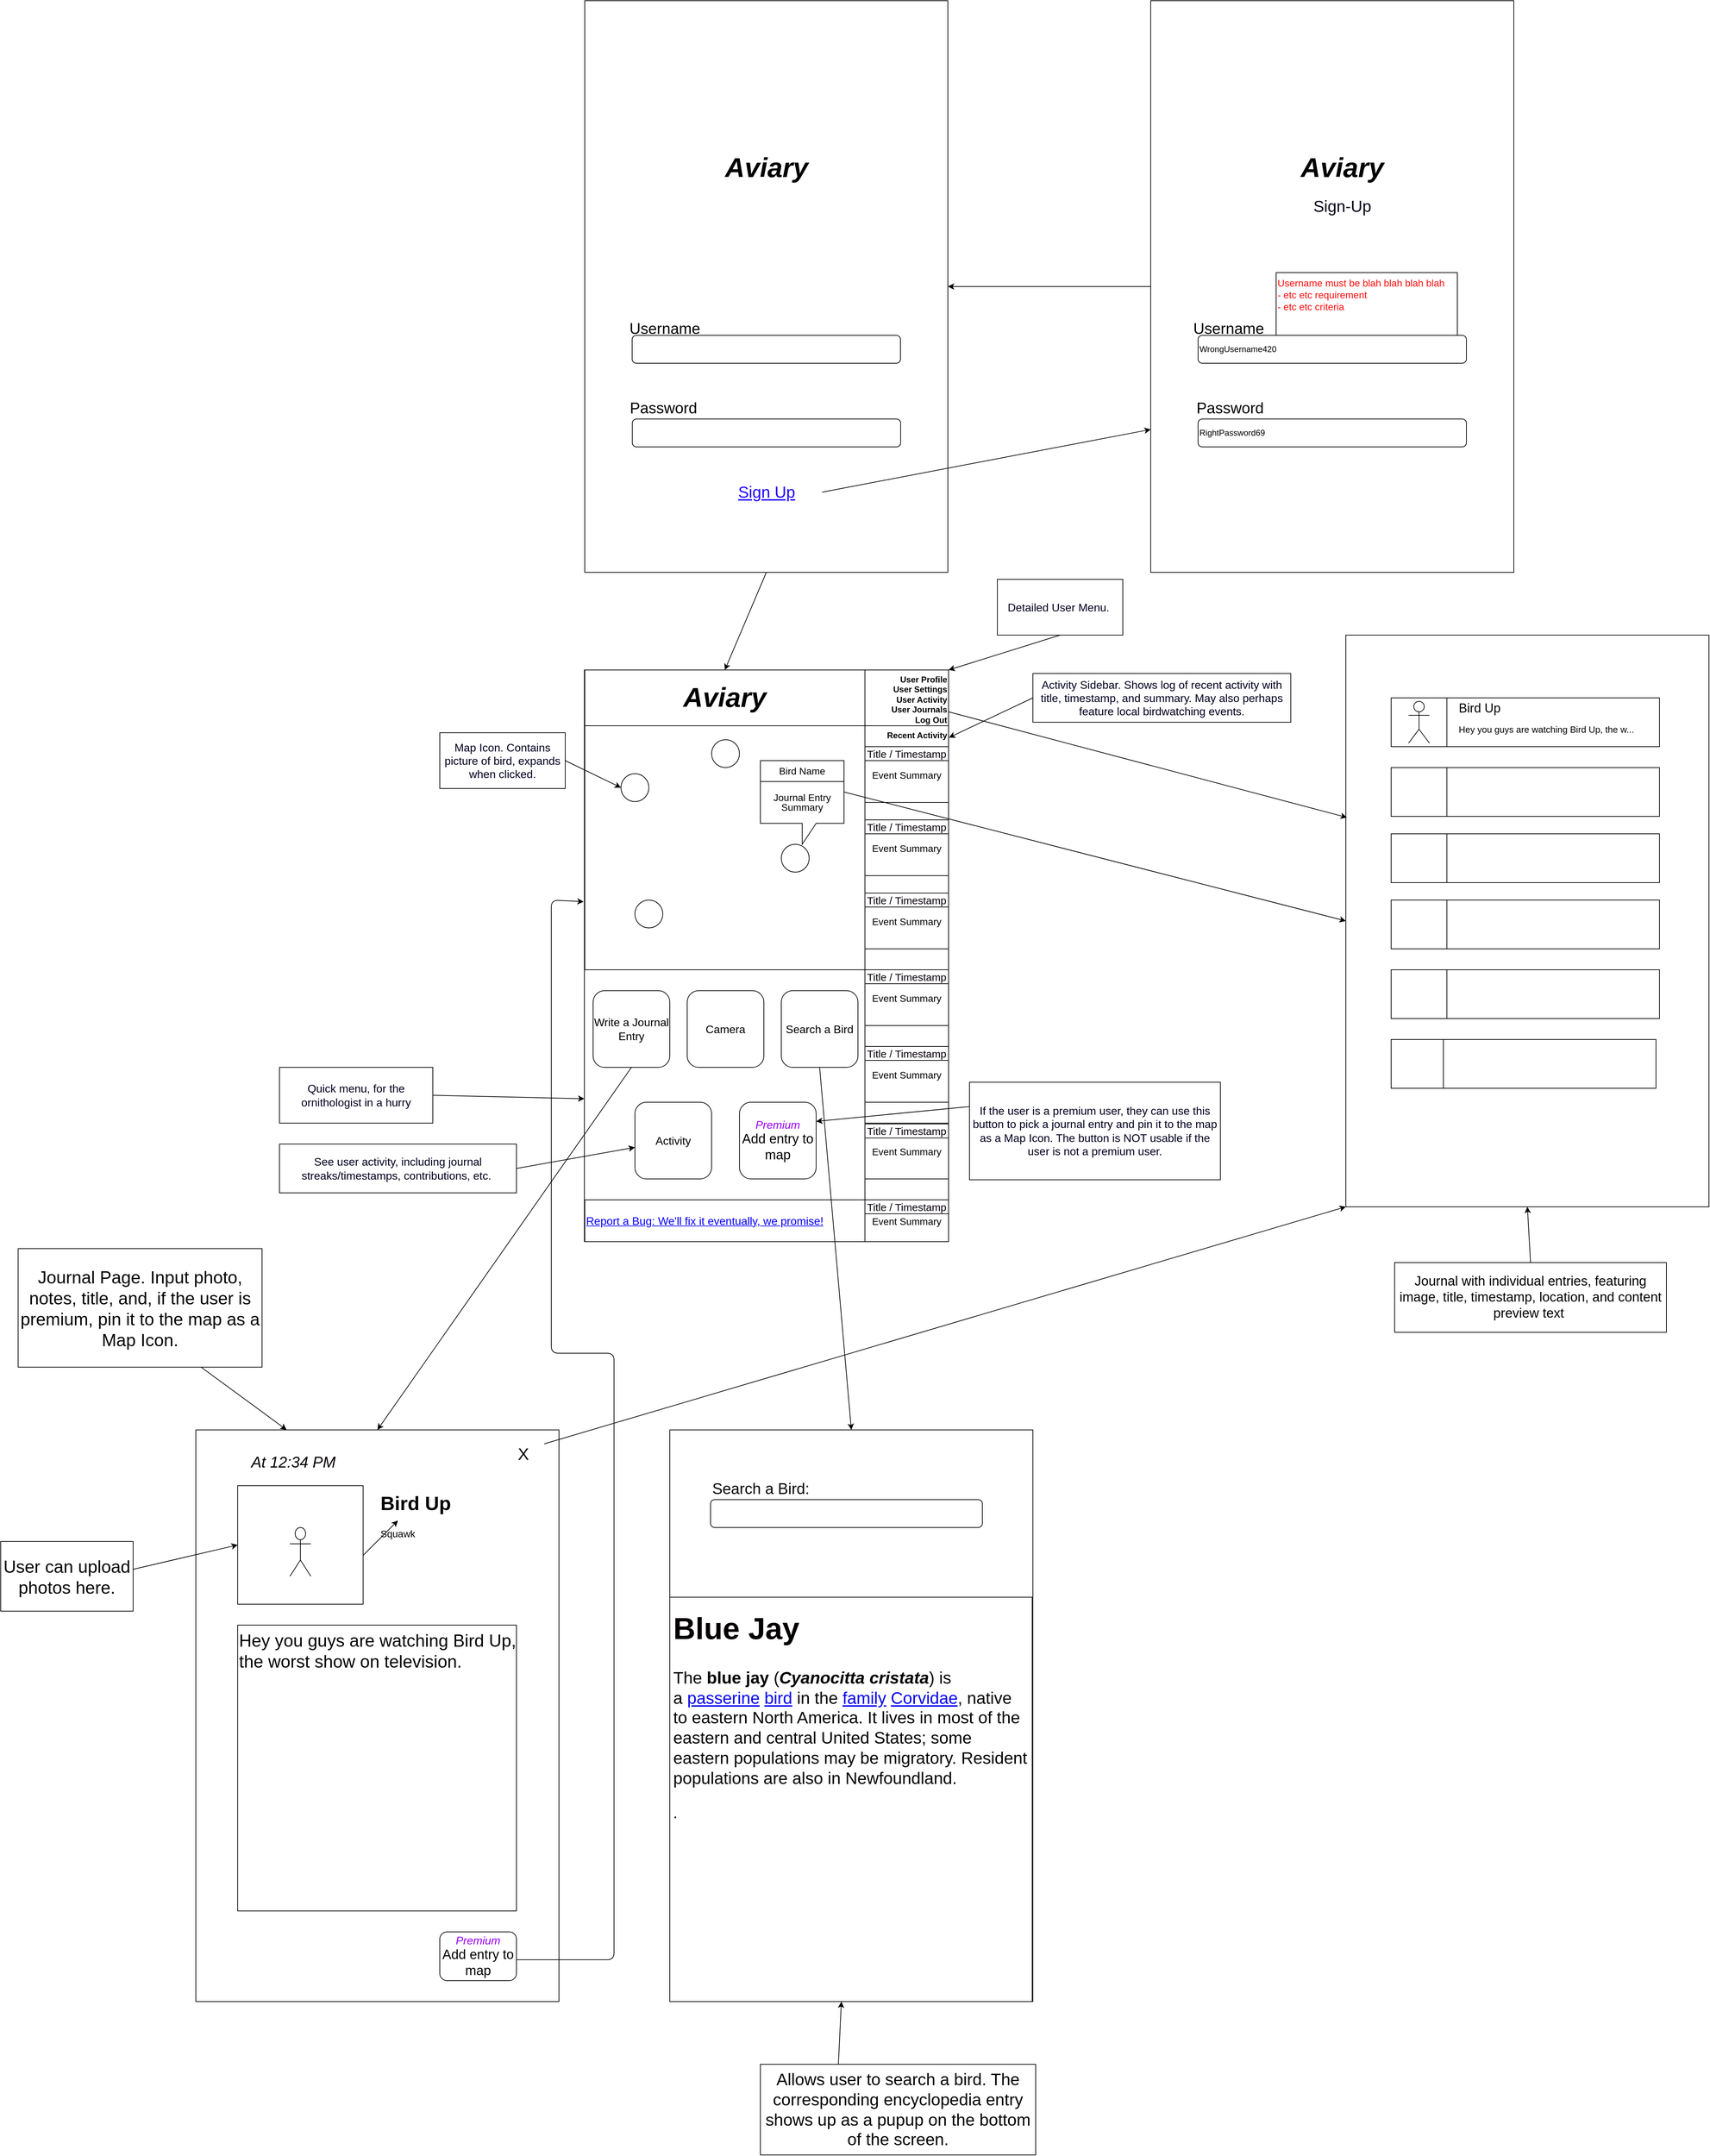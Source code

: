 <mxfile>
    <diagram id="gDLePSw_vvTQ7s2qHtQx" name="Page-1">
        <mxGraphModel dx="2355" dy="2129" grid="1" gridSize="10" guides="1" tooltips="1" connect="1" arrows="1" fold="1" page="1" pageScale="1" pageWidth="850" pageHeight="1100" math="0" shadow="0">
            <root>
                <mxCell id="0"/>
                <mxCell id="1" parent="0"/>
                <mxCell id="PCk0vXCQwNknum3uSaaK-2" value="" style="rounded=0;whiteSpace=wrap;html=1;rotation=90;verticalAlign=top;align=left;" parent="1" vertex="1">
                    <mxGeometry x="-111.25" y="208.75" width="820" height="522.5" as="geometry"/>
                </mxCell>
                <mxCell id="PCk0vXCQwNknum3uSaaK-4" value="&lt;div&gt;&lt;span&gt;User Profile&lt;/span&gt;&lt;/div&gt;&lt;div&gt;&lt;span&gt;User Settings&lt;/span&gt;&lt;/div&gt;&lt;div&gt;&lt;span&gt;User Activity&lt;/span&gt;&lt;/div&gt;&lt;div&gt;&lt;span style=&quot;line-height: 1.2&quot;&gt;User Journals&lt;/span&gt;&lt;/div&gt;&lt;div&gt;&lt;span&gt;Log Out&lt;/span&gt;&lt;/div&gt;" style="whiteSpace=wrap;html=1;aspect=fixed;verticalAlign=top;fontStyle=1;fontFamily=Helvetica;align=right;" parent="1" vertex="1">
                    <mxGeometry x="440" y="60" width="120" height="120" as="geometry"/>
                </mxCell>
                <mxCell id="PCk0vXCQwNknum3uSaaK-6" value="&lt;font style=&quot;font-size: 39px;&quot;&gt;&lt;b&gt;&lt;i&gt;Aviary&lt;/i&gt;&lt;/b&gt;&lt;/font&gt;" style="rounded=0;whiteSpace=wrap;html=1;align=center;fontSize=21;fontStyle=0;verticalAlign=middle;" parent="1" vertex="1">
                    <mxGeometry x="38" y="60" width="402" height="80" as="geometry"/>
                </mxCell>
                <mxCell id="PCk0vXCQwNknum3uSaaK-7" value="&lt;b&gt;Recent Activity&lt;/b&gt;" style="rounded=0;whiteSpace=wrap;html=1;verticalAlign=top;align=right;" parent="1" vertex="1">
                    <mxGeometry x="440" y="140" width="120" height="740" as="geometry"/>
                </mxCell>
                <mxCell id="PCk0vXCQwNknum3uSaaK-8" value="" style="rounded=0;whiteSpace=wrap;html=1;" parent="1" vertex="1">
                    <mxGeometry x="38" y="140" width="402" height="350" as="geometry"/>
                </mxCell>
                <mxCell id="PCk0vXCQwNknum3uSaaK-16" value="" style="ellipse;whiteSpace=wrap;html=1;aspect=fixed;fontFamily=Helvetica;fontSize=15;" parent="1" vertex="1">
                    <mxGeometry x="90" y="208.75" width="40" height="40" as="geometry"/>
                </mxCell>
                <mxCell id="PCk0vXCQwNknum3uSaaK-17" value="" style="ellipse;whiteSpace=wrap;html=1;aspect=fixed;fontFamily=Helvetica;fontSize=15;" parent="1" vertex="1">
                    <mxGeometry x="220" y="160" width="40" height="40" as="geometry"/>
                </mxCell>
                <mxCell id="PCk0vXCQwNknum3uSaaK-18" value="" style="ellipse;whiteSpace=wrap;html=1;aspect=fixed;fontFamily=Helvetica;fontSize=15;" parent="1" vertex="1">
                    <mxGeometry x="320" y="310" width="40" height="40" as="geometry"/>
                </mxCell>
                <mxCell id="PCk0vXCQwNknum3uSaaK-19" value="" style="ellipse;whiteSpace=wrap;html=1;aspect=fixed;fontFamily=Helvetica;fontSize=15;" parent="1" vertex="1">
                    <mxGeometry x="110" y="390" width="40" height="40" as="geometry"/>
                </mxCell>
                <mxCell id="PCk0vXCQwNknum3uSaaK-22" value="&lt;font style=&quot;font-size: 14px;&quot; color=&quot;#000000&quot;&gt;Event Summary&lt;/font&gt;" style="rounded=0;whiteSpace=wrap;html=1;fontFamily=Helvetica;fontSize=16;fontColor=#C508FF;" parent="1" vertex="1">
                    <mxGeometry x="440" y="170" width="120" height="80" as="geometry"/>
                </mxCell>
                <mxCell id="PCk0vXCQwNknum3uSaaK-24" value="&lt;span style=&quot;color: rgb(0, 0, 0); font-size: 14px;&quot;&gt;Event Summary&lt;/span&gt;" style="rounded=0;whiteSpace=wrap;html=1;fontFamily=Helvetica;fontSize=16;fontColor=#C508FF;" parent="1" vertex="1">
                    <mxGeometry x="440" y="275" width="120" height="80" as="geometry"/>
                </mxCell>
                <mxCell id="PCk0vXCQwNknum3uSaaK-25" value="&lt;span style=&quot;color: rgb(0, 0, 0); font-size: 14px;&quot;&gt;Event Summary&lt;/span&gt;" style="rounded=0;whiteSpace=wrap;html=1;fontFamily=Helvetica;fontSize=16;fontColor=#C508FF;" parent="1" vertex="1">
                    <mxGeometry x="440" y="380" width="120" height="80" as="geometry"/>
                </mxCell>
                <mxCell id="PCk0vXCQwNknum3uSaaK-26" value="&lt;span style=&quot;color: rgb(0, 0, 0); font-size: 14px;&quot;&gt;Event Summary&lt;/span&gt;" style="rounded=0;whiteSpace=wrap;html=1;fontFamily=Helvetica;fontSize=16;fontColor=#C508FF;" parent="1" vertex="1">
                    <mxGeometry x="440" y="490" width="120" height="80" as="geometry"/>
                </mxCell>
                <mxCell id="PCk0vXCQwNknum3uSaaK-28" value="&lt;span style=&quot;color: rgb(0, 0, 0); font-size: 14px;&quot;&gt;Event Summary&lt;/span&gt;" style="rounded=0;whiteSpace=wrap;html=1;fontFamily=Helvetica;fontSize=16;fontColor=#C508FF;" parent="1" vertex="1">
                    <mxGeometry x="440" y="600" width="120" height="80" as="geometry"/>
                </mxCell>
                <mxCell id="PCk0vXCQwNknum3uSaaK-29" value="&lt;span style=&quot;color: rgb(0, 0, 0); font-size: 14px;&quot;&gt;Event Summary&lt;/span&gt;" style="rounded=0;whiteSpace=wrap;html=1;fontFamily=Helvetica;fontSize=16;fontColor=#C508FF;verticalAlign=middle;" parent="1" vertex="1">
                    <mxGeometry x="440" y="710" width="120" height="80" as="geometry"/>
                </mxCell>
                <mxCell id="PCk0vXCQwNknum3uSaaK-30" value="&lt;span style=&quot;color: rgb(0, 0, 0); font-size: 14px;&quot;&gt;Event Summary&lt;/span&gt;" style="rounded=0;whiteSpace=wrap;html=1;fontFamily=Helvetica;fontSize=16;fontColor=#C508FF;" parent="1" vertex="1">
                    <mxGeometry x="440" y="820" width="120" height="60" as="geometry"/>
                </mxCell>
                <mxCell id="PCk0vXCQwNknum3uSaaK-31" value="&lt;font style=&quot;font-size: 15px;&quot; color=&quot;#0a000d&quot;&gt;Title / Timestamp&lt;/font&gt;" style="rounded=0;whiteSpace=wrap;html=1;fontFamily=Helvetica;fontSize=16;fontColor=#C508FF;" parent="1" vertex="1">
                    <mxGeometry x="440" y="170" width="120" height="20" as="geometry"/>
                </mxCell>
                <mxCell id="PCk0vXCQwNknum3uSaaK-32" value="&lt;span style=&quot;color: rgb(10, 0, 13); font-size: 15px;&quot;&gt;Title / Timestamp&lt;/span&gt;" style="rounded=0;whiteSpace=wrap;html=1;fontFamily=Helvetica;fontSize=16;fontColor=#C508FF;" parent="1" vertex="1">
                    <mxGeometry x="440" y="275" width="120" height="20" as="geometry"/>
                </mxCell>
                <mxCell id="PCk0vXCQwNknum3uSaaK-33" value="&lt;span style=&quot;color: rgb(10, 0, 13); font-size: 15px;&quot;&gt;Title / Timestamp&lt;/span&gt;" style="rounded=0;whiteSpace=wrap;html=1;fontFamily=Helvetica;fontSize=16;fontColor=#C508FF;" parent="1" vertex="1">
                    <mxGeometry x="440" y="380" width="120" height="20" as="geometry"/>
                </mxCell>
                <mxCell id="PCk0vXCQwNknum3uSaaK-34" value="&lt;span style=&quot;color: rgb(10, 0, 13); font-size: 15px;&quot;&gt;Title / Timestamp&lt;/span&gt;" style="rounded=0;whiteSpace=wrap;html=1;fontFamily=Helvetica;fontSize=16;fontColor=#C508FF;" parent="1" vertex="1">
                    <mxGeometry x="440" y="490" width="120" height="20" as="geometry"/>
                </mxCell>
                <mxCell id="PCk0vXCQwNknum3uSaaK-35" value="&lt;span style=&quot;color: rgb(10, 0, 13); font-size: 15px;&quot;&gt;Title / Timestamp&lt;/span&gt;" style="rounded=0;whiteSpace=wrap;html=1;fontFamily=Helvetica;fontSize=16;fontColor=#C508FF;" parent="1" vertex="1">
                    <mxGeometry x="440" y="600" width="120" height="20" as="geometry"/>
                </mxCell>
                <mxCell id="PCk0vXCQwNknum3uSaaK-36" value="&lt;span style=&quot;color: rgb(10, 0, 13); font-size: 15px;&quot;&gt;Title / Timestamp&lt;/span&gt;" style="rounded=0;whiteSpace=wrap;html=1;fontFamily=Helvetica;fontSize=16;fontColor=#C508FF;" parent="1" vertex="1">
                    <mxGeometry x="440" y="711.25" width="120" height="20" as="geometry"/>
                </mxCell>
                <mxCell id="PCk0vXCQwNknum3uSaaK-37" value="&lt;span style=&quot;color: rgb(10, 0, 13); font-size: 15px;&quot;&gt;Title / Timestamp&lt;/span&gt;" style="rounded=0;whiteSpace=wrap;html=1;fontFamily=Helvetica;fontSize=16;fontColor=#C508FF;" parent="1" vertex="1">
                    <mxGeometry x="440" y="820" width="120" height="20" as="geometry"/>
                </mxCell>
                <mxCell id="PCk0vXCQwNknum3uSaaK-38" value="&lt;p style=&quot;line-height: 100%;&quot;&gt;Journal Entry Summary&lt;/p&gt;" style="shape=callout;whiteSpace=wrap;html=1;perimeter=calloutPerimeter;fontFamily=Helvetica;fontSize=14;fontColor=#000000;verticalAlign=bottom;" parent="1" vertex="1">
                    <mxGeometry x="290" y="190" width="120" height="120" as="geometry"/>
                </mxCell>
                <mxCell id="PCk0vXCQwNknum3uSaaK-39" value="Bird Name" style="rounded=0;whiteSpace=wrap;html=1;fontFamily=Helvetica;fontSize=14;fontColor=#000000;" parent="1" vertex="1">
                    <mxGeometry x="290" y="190" width="120" height="30" as="geometry"/>
                </mxCell>
                <mxCell id="PCk0vXCQwNknum3uSaaK-42" value="Activity" style="rounded=1;whiteSpace=wrap;html=1;fontFamily=Helvetica;fontSize=16;fontColor=#000000;" parent="1" vertex="1">
                    <mxGeometry x="110" y="680" width="110" height="110" as="geometry"/>
                </mxCell>
                <mxCell id="PCk0vXCQwNknum3uSaaK-43" value="Search a Bird" style="rounded=1;whiteSpace=wrap;html=1;fontFamily=Helvetica;fontSize=16;fontColor=#000000;" parent="1" vertex="1">
                    <mxGeometry x="320" y="520" width="110" height="110" as="geometry"/>
                </mxCell>
                <mxCell id="6" style="edgeStyle=none;html=1;exitX=0.5;exitY=1;exitDx=0;exitDy=0;entryX=0.5;entryY=0;entryDx=0;entryDy=0;" edge="1" parent="1" source="PCk0vXCQwNknum3uSaaK-44" target="2">
                    <mxGeometry relative="1" as="geometry"/>
                </mxCell>
                <mxCell id="PCk0vXCQwNknum3uSaaK-44" value="Write a Journal Entry" style="rounded=1;whiteSpace=wrap;html=1;fontFamily=Helvetica;fontSize=16;fontColor=#000000;" parent="1" vertex="1">
                    <mxGeometry x="50" y="520" width="110" height="110" as="geometry"/>
                </mxCell>
                <mxCell id="PCk0vXCQwNknum3uSaaK-46" value="Camera" style="rounded=1;whiteSpace=wrap;html=1;fontFamily=Helvetica;fontSize=16;fontColor=#000000;" parent="1" vertex="1">
                    <mxGeometry x="185" y="520" width="110" height="110" as="geometry"/>
                </mxCell>
                <mxCell id="PCk0vXCQwNknum3uSaaK-47" value="&lt;div style=&quot;&quot;&gt;&lt;font color=&quot;#9900ff&quot;&gt;&lt;i&gt;Premium&lt;/i&gt;&lt;/font&gt;&lt;/div&gt;&lt;div style=&quot;&quot;&gt;&lt;span style=&quot;background-color: initial; font-size: 19px;&quot;&gt;Add entry to map&lt;/span&gt;&lt;/div&gt;" style="rounded=1;whiteSpace=wrap;html=1;fontFamily=Helvetica;fontSize=16;fontColor=#000000;" parent="1" vertex="1">
                    <mxGeometry x="260" y="680" width="110" height="110" as="geometry"/>
                </mxCell>
                <mxCell id="PCk0vXCQwNknum3uSaaK-48" value="Report a Bug: We'll fix it eventually, we promise!" style="rounded=0;whiteSpace=wrap;html=1;fontFamily=Helvetica;fontSize=16;fontColor=#0800FF;align=left;fontStyle=4" parent="1" vertex="1">
                    <mxGeometry x="38" y="820" width="402" height="60" as="geometry"/>
                </mxCell>
                <mxCell id="PCk0vXCQwNknum3uSaaK-52" value="" style="endArrow=classic;html=1;rounded=0;fontFamily=Helvetica;fontSize=16;fontColor=#0800FF;entryX=0;entryY=0.5;entryDx=0;entryDy=0;" parent="1" target="PCk0vXCQwNknum3uSaaK-16" edge="1">
                    <mxGeometry width="50" height="50" relative="1" as="geometry">
                        <mxPoint x="10" y="190" as="sourcePoint"/>
                        <mxPoint x="80" y="230" as="targetPoint"/>
                    </mxGeometry>
                </mxCell>
                <mxCell id="PCk0vXCQwNknum3uSaaK-55" value="Map Icon. Contains picture of bird, expands when clicked." style="rounded=0;whiteSpace=wrap;html=1;fontFamily=Helvetica;fontSize=16;fontColor=#01001F;" parent="1" vertex="1">
                    <mxGeometry x="-170" y="150" width="180" height="80" as="geometry"/>
                </mxCell>
                <mxCell id="PCk0vXCQwNknum3uSaaK-56" value="" style="endArrow=classic;html=1;rounded=0;fontFamily=Helvetica;fontSize=16;fontColor=#01001F;entryX=1;entryY=0;entryDx=0;entryDy=0;exitX=0.5;exitY=1;exitDx=0;exitDy=0;" parent="1" target="PCk0vXCQwNknum3uSaaK-4" edge="1" source="PCk0vXCQwNknum3uSaaK-57">
                    <mxGeometry width="50" height="50" relative="1" as="geometry">
                        <mxPoint x="670" y="70" as="sourcePoint"/>
                        <mxPoint x="670" y="60" as="targetPoint"/>
                    </mxGeometry>
                </mxCell>
                <mxCell id="PCk0vXCQwNknum3uSaaK-57" value="Detailed User Menu.&amp;nbsp;" style="rounded=0;whiteSpace=wrap;html=1;fontFamily=Helvetica;fontSize=16;fontColor=#01001F;" parent="1" vertex="1">
                    <mxGeometry x="630" y="-70" width="180" height="80" as="geometry"/>
                </mxCell>
                <mxCell id="PCk0vXCQwNknum3uSaaK-58" value="" style="endArrow=classic;html=1;rounded=0;fontFamily=Helvetica;fontSize=16;fontColor=#01001F;entryX=1.004;entryY=0.023;entryDx=0;entryDy=0;entryPerimeter=0;exitX=0;exitY=0.5;exitDx=0;exitDy=0;" parent="1" target="PCk0vXCQwNknum3uSaaK-7" edge="1" source="PCk0vXCQwNknum3uSaaK-61">
                    <mxGeometry width="50" height="50" relative="1" as="geometry">
                        <mxPoint x="670" y="170" as="sourcePoint"/>
                        <mxPoint x="708.75" y="208.75" as="targetPoint"/>
                    </mxGeometry>
                </mxCell>
                <mxCell id="PCk0vXCQwNknum3uSaaK-61" value="Activity Sidebar. Shows log of recent activity with title, timestamp, and summary. May also perhaps feature local birdwatching events." style="rounded=0;whiteSpace=wrap;html=1;fontFamily=Helvetica;fontSize=16;fontColor=#01001F;" parent="1" vertex="1">
                    <mxGeometry x="681" y="65" width="370" height="70" as="geometry"/>
                </mxCell>
                <mxCell id="PCk0vXCQwNknum3uSaaK-62" value="" style="endArrow=classic;html=1;rounded=0;fontFamily=Helvetica;fontSize=16;fontColor=#01001F;exitX=1;exitY=0.5;exitDx=0;exitDy=0;" parent="1" target="PCk0vXCQwNknum3uSaaK-42" edge="1" source="PCk0vXCQwNknum3uSaaK-66">
                    <mxGeometry width="50" height="50" relative="1" as="geometry">
                        <mxPoint x="-60" y="775" as="sourcePoint"/>
                        <mxPoint x="-10" y="725" as="targetPoint"/>
                    </mxGeometry>
                </mxCell>
                <mxCell id="PCk0vXCQwNknum3uSaaK-64" value="" style="endArrow=classic;html=1;rounded=0;fontFamily=Helvetica;fontSize=16;fontColor=#01001F;entryX=0.75;entryY=1;entryDx=0;entryDy=0;exitX=1;exitY=0.5;exitDx=0;exitDy=0;" parent="1" target="PCk0vXCQwNknum3uSaaK-2" edge="1" source="PCk0vXCQwNknum3uSaaK-65">
                    <mxGeometry width="50" height="50" relative="1" as="geometry">
                        <mxPoint x="-170" y="580" as="sourcePoint"/>
                        <mxPoint x="-120" y="530" as="targetPoint"/>
                    </mxGeometry>
                </mxCell>
                <mxCell id="PCk0vXCQwNknum3uSaaK-65" value="Quick menu, for the ornithologist in a hurry" style="rounded=0;whiteSpace=wrap;html=1;fontFamily=Helvetica;fontSize=16;fontColor=#01001F;" parent="1" vertex="1">
                    <mxGeometry x="-400" y="630" width="220" height="80" as="geometry"/>
                </mxCell>
                <mxCell id="PCk0vXCQwNknum3uSaaK-66" value="See user activity, including journal streaks/timestamps, contributions, etc.&amp;nbsp;" style="rounded=0;whiteSpace=wrap;html=1;fontFamily=Helvetica;fontSize=16;fontColor=#01001F;" parent="1" vertex="1">
                    <mxGeometry x="-400" y="740" width="340" height="70" as="geometry"/>
                </mxCell>
                <mxCell id="16" style="edgeStyle=none;html=1;exitX=0;exitY=0.25;exitDx=0;exitDy=0;entryX=1;entryY=0.25;entryDx=0;entryDy=0;" edge="1" parent="1" source="PCk0vXCQwNknum3uSaaK-70" target="PCk0vXCQwNknum3uSaaK-47">
                    <mxGeometry relative="1" as="geometry"/>
                </mxCell>
                <mxCell id="PCk0vXCQwNknum3uSaaK-70" value="If the user is a premium user, they can use this button to pick a journal entry and pin it to the map as a Map Icon. The button is NOT usable if the user is not a premium user." style="rounded=0;whiteSpace=wrap;html=1;fontFamily=Helvetica;fontSize=16;fontColor=#01001F;" parent="1" vertex="1">
                    <mxGeometry x="590" y="651.25" width="360" height="140" as="geometry"/>
                </mxCell>
                <mxCell id="58" style="edgeStyle=none;html=1;exitX=0.25;exitY=0;exitDx=0;exitDy=0;fontSize=25;fontColor=#050000;" edge="1" parent="1" source="2">
                    <mxGeometry relative="1" as="geometry">
                        <mxPoint x="-390" y="1149.75" as="targetPoint"/>
                    </mxGeometry>
                </mxCell>
                <mxCell id="2" value="" style="rounded=0;whiteSpace=wrap;html=1;" vertex="1" parent="1">
                    <mxGeometry x="-520" y="1150" width="521" height="820" as="geometry"/>
                </mxCell>
                <mxCell id="7" value="" style="rounded=0;whiteSpace=wrap;html=1;" vertex="1" parent="1">
                    <mxGeometry x="160" y="1150" width="521" height="820" as="geometry"/>
                </mxCell>
                <mxCell id="13" style="edgeStyle=none;html=1;exitX=0.5;exitY=1;exitDx=0;exitDy=0;entryX=0.5;entryY=0;entryDx=0;entryDy=0;" edge="1" parent="1" source="PCk0vXCQwNknum3uSaaK-43" target="7">
                    <mxGeometry relative="1" as="geometry"/>
                </mxCell>
                <mxCell id="31" style="edgeStyle=none;html=1;exitX=0.5;exitY=1;exitDx=0;exitDy=0;entryX=0.5;entryY=0;entryDx=0;entryDy=0;fontSize=23;fontColor=#2200FF;" edge="1" parent="1" source="18" target="PCk0vXCQwNknum3uSaaK-6">
                    <mxGeometry relative="1" as="geometry"/>
                </mxCell>
                <mxCell id="18" value="" style="rounded=0;whiteSpace=wrap;html=1;fontSize=39;" vertex="1" parent="1">
                    <mxGeometry x="38" y="-900" width="521" height="820" as="geometry"/>
                </mxCell>
                <mxCell id="21" value="" style="rounded=1;whiteSpace=wrap;html=1;" vertex="1" parent="1">
                    <mxGeometry x="106" y="-420" width="385" height="40" as="geometry"/>
                </mxCell>
                <mxCell id="22" value="" style="rounded=1;whiteSpace=wrap;html=1;" vertex="1" parent="1">
                    <mxGeometry x="106.25" y="-300" width="385" height="40" as="geometry"/>
                </mxCell>
                <mxCell id="23" value="&lt;font style=&quot;font-size: 22px&quot;&gt;Username&lt;/font&gt;" style="text;html=1;strokeColor=none;fillColor=none;align=center;verticalAlign=middle;whiteSpace=wrap;rounded=0;fontSize=39;" vertex="1" parent="1">
                    <mxGeometry x="121.25" y="-450" width="63.75" height="30" as="geometry"/>
                </mxCell>
                <mxCell id="24" value="Password" style="text;html=1;strokeColor=none;fillColor=none;align=center;verticalAlign=middle;whiteSpace=wrap;rounded=0;fontSize=22;" vertex="1" parent="1">
                    <mxGeometry x="121.25" y="-330" width="60" height="30" as="geometry"/>
                </mxCell>
                <mxCell id="25" value="Aviary" style="text;html=1;strokeColor=none;fillColor=none;align=center;verticalAlign=middle;whiteSpace=wrap;rounded=0;fontSize=39;fontStyle=3" vertex="1" parent="1">
                    <mxGeometry x="263.75" y="-680" width="70" height="40" as="geometry"/>
                </mxCell>
                <mxCell id="29" style="edgeStyle=none;html=1;exitX=1;exitY=0.5;exitDx=0;exitDy=0;fontSize=23;fontColor=#2200FF;entryX=0;entryY=0.75;entryDx=0;entryDy=0;" edge="1" parent="1" source="26" target="27">
                    <mxGeometry relative="1" as="geometry"/>
                </mxCell>
                <mxCell id="26" value="Sign Up" style="text;html=1;strokeColor=none;fillColor=none;align=center;verticalAlign=middle;whiteSpace=wrap;rounded=0;fontSize=23;fontColor=#2200FF;fontStyle=4" vertex="1" parent="1">
                    <mxGeometry x="218.5" y="-210" width="160" height="30" as="geometry"/>
                </mxCell>
                <mxCell id="44" style="edgeStyle=none;html=1;exitX=0;exitY=0.5;exitDx=0;exitDy=0;fontSize=14;fontColor=#FF0D0D;" edge="1" parent="1" source="27" target="18">
                    <mxGeometry relative="1" as="geometry"/>
                </mxCell>
                <mxCell id="27" value="" style="rounded=0;whiteSpace=wrap;html=1;fontSize=39;" vertex="1" parent="1">
                    <mxGeometry x="850" y="-900" width="521" height="820" as="geometry"/>
                </mxCell>
                <mxCell id="32" value="" style="rounded=0;whiteSpace=wrap;html=1;" vertex="1" parent="1">
                    <mxGeometry x="1130" y="10" width="521" height="820" as="geometry"/>
                </mxCell>
                <mxCell id="33" value="" style="endArrow=classic;html=1;fontSize=23;fontColor=#2200FF;exitX=0;exitY=0;exitDx=120;exitDy=45;exitPerimeter=0;entryX=0;entryY=0.5;entryDx=0;entryDy=0;" edge="1" parent="1" source="PCk0vXCQwNknum3uSaaK-38" target="32">
                    <mxGeometry width="50" height="50" relative="1" as="geometry">
                        <mxPoint x="658.75" y="340" as="sourcePoint"/>
                        <mxPoint x="708.75" y="290" as="targetPoint"/>
                    </mxGeometry>
                </mxCell>
                <mxCell id="34" value="" style="endArrow=classic;html=1;fontSize=23;fontColor=#2200FF;exitX=1;exitY=0.5;exitDx=0;exitDy=0;entryX=0.003;entryY=0.319;entryDx=0;entryDy=0;entryPerimeter=0;" edge="1" parent="1" source="PCk0vXCQwNknum3uSaaK-4" target="32">
                    <mxGeometry width="50" height="50" relative="1" as="geometry">
                        <mxPoint x="800" y="510" as="sourcePoint"/>
                        <mxPoint x="1140" y="280" as="targetPoint"/>
                    </mxGeometry>
                </mxCell>
                <mxCell id="35" value="WrongUsername420" style="rounded=1;whiteSpace=wrap;html=1;align=left;" vertex="1" parent="1">
                    <mxGeometry x="918" y="-420" width="385" height="40" as="geometry"/>
                </mxCell>
                <mxCell id="36" value="RightPassword69" style="rounded=1;whiteSpace=wrap;html=1;align=left;" vertex="1" parent="1">
                    <mxGeometry x="918" y="-300" width="385" height="40" as="geometry"/>
                </mxCell>
                <mxCell id="37" value="&lt;font style=&quot;font-size: 22px&quot;&gt;Username&lt;/font&gt;" style="text;html=1;strokeColor=none;fillColor=none;align=center;verticalAlign=middle;whiteSpace=wrap;rounded=0;fontSize=39;" vertex="1" parent="1">
                    <mxGeometry x="930" y="-450" width="63.75" height="30" as="geometry"/>
                </mxCell>
                <mxCell id="38" value="Password" style="text;html=1;strokeColor=none;fillColor=none;align=center;verticalAlign=middle;whiteSpace=wrap;rounded=0;fontSize=22;" vertex="1" parent="1">
                    <mxGeometry x="933.75" y="-330" width="60" height="30" as="geometry"/>
                </mxCell>
                <mxCell id="39" value="Aviary" style="text;html=1;strokeColor=none;fillColor=none;align=center;verticalAlign=middle;whiteSpace=wrap;rounded=0;fontSize=39;fontStyle=3" vertex="1" parent="1">
                    <mxGeometry x="1090" y="-680" width="70" height="40" as="geometry"/>
                </mxCell>
                <mxCell id="40" value="Sign-Up" style="text;html=1;strokeColor=none;fillColor=none;align=center;verticalAlign=middle;whiteSpace=wrap;rounded=0;fontSize=23;fontColor=#030014;" vertex="1" parent="1">
                    <mxGeometry x="1070" y="-620" width="110" height="30" as="geometry"/>
                </mxCell>
                <mxCell id="41" value="Username must be blah blah blah blah&lt;br&gt;- etc etc requirement&lt;br&gt;- etc etc criteria" style="rounded=0;whiteSpace=wrap;html=1;fontSize=14;fontColor=#FF0D0D;align=left;verticalAlign=top;" vertex="1" parent="1">
                    <mxGeometry x="1030" y="-510" width="260" height="90" as="geometry"/>
                </mxCell>
                <mxCell id="46" value="" style="rounded=0;whiteSpace=wrap;html=1;fontSize=14;fontColor=#FF0D0D;" vertex="1" parent="1">
                    <mxGeometry x="-460" y="1230" width="180" height="170" as="geometry"/>
                </mxCell>
                <mxCell id="47" value="&lt;h1&gt;Bird Up&lt;/h1&gt;&lt;p&gt;Squawk&lt;/p&gt;" style="text;html=1;strokeColor=none;fillColor=none;spacing=5;spacingTop=-20;whiteSpace=wrap;overflow=hidden;rounded=0;fontSize=14;fontColor=#050000;" vertex="1" parent="1">
                    <mxGeometry x="-260" y="1230" width="190" height="170" as="geometry"/>
                </mxCell>
                <mxCell id="48" value="Hey you guys are watching Bird Up, the worst show on television." style="rounded=0;whiteSpace=wrap;html=1;fontSize=25;fontColor=#050000;verticalAlign=top;align=left;" vertex="1" parent="1">
                    <mxGeometry x="-460" y="1430" width="400" height="410" as="geometry"/>
                </mxCell>
                <mxCell id="50" value="&lt;div style=&quot;&quot;&gt;&lt;font color=&quot;#9900ff&quot;&gt;&lt;i&gt;Premium&lt;/i&gt;&lt;/font&gt;&lt;/div&gt;&lt;div style=&quot;&quot;&gt;&lt;span style=&quot;background-color: initial; font-size: 19px;&quot;&gt;Add entry to map&lt;/span&gt;&lt;/div&gt;" style="rounded=1;whiteSpace=wrap;html=1;fontFamily=Helvetica;fontSize=16;fontColor=#000000;" vertex="1" parent="1">
                    <mxGeometry x="-170" y="1870" width="110" height="70" as="geometry"/>
                </mxCell>
                <mxCell id="51" value="" style="endArrow=classic;html=1;fontSize=14;fontColor=#050000;entryX=0;entryY=0.5;entryDx=0;entryDy=0;" edge="1" parent="1" target="46">
                    <mxGeometry width="50" height="50" relative="1" as="geometry">
                        <mxPoint x="-610" y="1350" as="sourcePoint"/>
                        <mxPoint x="-560" y="1300" as="targetPoint"/>
                    </mxGeometry>
                </mxCell>
                <mxCell id="53" value="" style="shape=umlActor;verticalLabelPosition=bottom;verticalAlign=top;html=1;outlineConnect=0;fontSize=25;fontColor=#050000;" vertex="1" parent="1">
                    <mxGeometry x="-385" y="1290" width="30" height="70" as="geometry"/>
                </mxCell>
                <mxCell id="54" value="User can upload photos here." style="rounded=0;whiteSpace=wrap;html=1;fontSize=25;fontColor=#050000;" vertex="1" parent="1">
                    <mxGeometry x="-800" y="1310" width="190" height="100" as="geometry"/>
                </mxCell>
                <mxCell id="57" style="edgeStyle=none;html=1;exitX=0.75;exitY=1;exitDx=0;exitDy=0;entryX=0.25;entryY=0;entryDx=0;entryDy=0;fontSize=25;fontColor=#050000;" edge="1" parent="1" source="55" target="2">
                    <mxGeometry relative="1" as="geometry"/>
                </mxCell>
                <mxCell id="55" value="Journal Page. Input photo, notes, title, and, if the user is premium, pin it to the map as a Map Icon." style="rounded=0;whiteSpace=wrap;html=1;fontSize=25;fontColor=#050000;" vertex="1" parent="1">
                    <mxGeometry x="-775" y="890" width="350" height="170" as="geometry"/>
                </mxCell>
                <mxCell id="56" value="" style="endArrow=classic;html=1;fontSize=25;fontColor=#050000;" edge="1" parent="1">
                    <mxGeometry width="50" height="50" relative="1" as="geometry">
                        <mxPoint x="-280" y="1330" as="sourcePoint"/>
                        <mxPoint x="-230" y="1280" as="targetPoint"/>
                    </mxGeometry>
                </mxCell>
                <mxCell id="59" value="&lt;i&gt;&lt;font style=&quot;font-size: 22px&quot;&gt;At 12:34 PM&lt;/font&gt;&lt;/i&gt;" style="text;html=1;strokeColor=none;fillColor=none;align=center;verticalAlign=middle;whiteSpace=wrap;rounded=0;fontSize=25;fontColor=#050000;" vertex="1" parent="1">
                    <mxGeometry x="-460" y="1180" width="160" height="30" as="geometry"/>
                </mxCell>
                <mxCell id="60" value="" style="endArrow=classic;html=1;fontSize=22;fontColor=#050000;entryX=-0.004;entryY=0.721;entryDx=0;entryDy=0;entryPerimeter=0;" edge="1" parent="1" target="PCk0vXCQwNknum3uSaaK-8">
                    <mxGeometry width="50" height="50" relative="1" as="geometry">
                        <mxPoint x="-60" y="1910" as="sourcePoint"/>
                        <mxPoint x="80" y="960" as="targetPoint"/>
                        <Array as="points">
                            <mxPoint x="80" y="1910"/>
                            <mxPoint x="80" y="1040"/>
                            <mxPoint x="-10" y="1040"/>
                            <mxPoint x="-10" y="390"/>
                        </Array>
                    </mxGeometry>
                </mxCell>
                <mxCell id="61" value="" style="rounded=1;whiteSpace=wrap;html=1;fontSize=22;fontColor=#050000;" vertex="1" parent="1">
                    <mxGeometry x="218.5" y="1250" width="390" height="40" as="geometry"/>
                </mxCell>
                <mxCell id="62" value="Search a Bird:" style="text;html=1;strokeColor=none;fillColor=none;align=left;verticalAlign=middle;whiteSpace=wrap;rounded=0;fontSize=22;fontColor=#050000;" vertex="1" parent="1">
                    <mxGeometry x="218.5" y="1220" width="290" height="30" as="geometry"/>
                </mxCell>
                <mxCell id="63" value="" style="rounded=0;whiteSpace=wrap;html=1;fontSize=22;fontColor=#050000;" vertex="1" parent="1">
                    <mxGeometry x="160" y="1390" width="520" height="580" as="geometry"/>
                </mxCell>
                <mxCell id="64" value="&lt;h1&gt;Blue Jay&lt;/h1&gt;&lt;font style=&quot;font-size: 24px&quot; color=&quot;#030000&quot;&gt;&lt;span style=&quot;font-family: sans-serif ; background-color: rgb(255 , 255 , 255)&quot;&gt;The&amp;nbsp;&lt;/span&gt;&lt;b style=&quot;font-family: sans-serif ; background-color: rgb(255 , 255 , 255)&quot;&gt;blue jay&lt;/b&gt;&lt;span style=&quot;font-family: sans-serif ; background-color: rgb(255 , 255 , 255)&quot;&gt;&amp;nbsp;(&lt;/span&gt;&lt;i style=&quot;font-family: sans-serif ; background-color: rgb(255 , 255 , 255)&quot;&gt;&lt;b&gt;Cyanocitta cristata&lt;/b&gt;&lt;/i&gt;&lt;span style=&quot;font-family: sans-serif ; background-color: rgb(255 , 255 , 255)&quot;&gt;) is a&amp;nbsp;&lt;/span&gt;&lt;a href=&quot;https://en.wikipedia.org/wiki/Passerine&quot; title=&quot;Passerine&quot; style=&quot;background: none rgb(255 , 255 , 255) ; font-family: sans-serif&quot;&gt;passerine&lt;/a&gt;&lt;span style=&quot;font-family: sans-serif ; background-color: rgb(255 , 255 , 255)&quot;&gt;&amp;nbsp;&lt;/span&gt;&lt;a href=&quot;https://en.wikipedia.org/wiki/Bird&quot; title=&quot;Bird&quot; style=&quot;background: none rgb(255 , 255 , 255) ; font-family: sans-serif&quot;&gt;bird&lt;/a&gt;&lt;span style=&quot;font-family: sans-serif ; background-color: rgb(255 , 255 , 255)&quot;&gt;&amp;nbsp;in the&amp;nbsp;&lt;/span&gt;&lt;a href=&quot;https://en.wikipedia.org/wiki/Family_(biology)&quot; title=&quot;Family (biology)&quot; style=&quot;background: none rgb(255 , 255 , 255) ; font-family: sans-serif&quot;&gt;family&lt;/a&gt;&lt;span style=&quot;font-family: sans-serif ; background-color: rgb(255 , 255 , 255)&quot;&gt;&amp;nbsp;&lt;/span&gt;&lt;a href=&quot;https://en.wikipedia.org/wiki/Corvidae&quot; title=&quot;Corvidae&quot; style=&quot;background: none rgb(255 , 255 , 255) ; font-family: sans-serif&quot;&gt;Corvidae&lt;/a&gt;&lt;span style=&quot;font-family: sans-serif ; background-color: rgb(255 , 255 , 255)&quot;&gt;, native to eastern North America. It lives in most of the eastern and central United States; some eastern populations may be migratory. Resident populations are also in Newfoundland.&lt;/span&gt;&lt;/font&gt;&lt;p&gt;.&lt;/p&gt;" style="text;html=1;strokeColor=none;fillColor=none;spacing=5;spacingTop=-20;whiteSpace=wrap;overflow=hidden;rounded=0;fontSize=22;fontColor=#050000;" vertex="1" parent="1">
                    <mxGeometry x="160" y="1390" width="520" height="470" as="geometry"/>
                </mxCell>
                <mxCell id="65" value="" style="endArrow=classic;html=1;fontSize=24;fontColor=#030000;" edge="1" parent="1" target="63">
                    <mxGeometry width="50" height="50" relative="1" as="geometry">
                        <mxPoint x="400" y="2100" as="sourcePoint"/>
                        <mxPoint x="460" y="2050" as="targetPoint"/>
                    </mxGeometry>
                </mxCell>
                <mxCell id="66" value="Allows user to search a bird. The corresponding encyclopedia entry shows up as a pupup on the bottom of the screen." style="rounded=0;whiteSpace=wrap;html=1;fontSize=24;fontColor=#030000;" vertex="1" parent="1">
                    <mxGeometry x="290" y="2060" width="395" height="130" as="geometry"/>
                </mxCell>
                <mxCell id="71" style="edgeStyle=none;html=1;exitX=1;exitY=0;exitDx=0;exitDy=0;fontSize=24;fontColor=#030000;entryX=0;entryY=1;entryDx=0;entryDy=0;" edge="1" parent="1" source="67" target="32">
                    <mxGeometry relative="1" as="geometry">
                        <mxPoint x="730" y="920" as="targetPoint"/>
                    </mxGeometry>
                </mxCell>
                <mxCell id="67" value="X" style="text;html=1;strokeColor=none;fillColor=none;align=center;verticalAlign=middle;whiteSpace=wrap;rounded=0;fontSize=24;fontColor=#030000;" vertex="1" parent="1">
                    <mxGeometry x="-80" y="1170" width="60" height="30" as="geometry"/>
                </mxCell>
                <mxCell id="72" value="" style="rounded=0;whiteSpace=wrap;html=1;fontSize=24;fontColor=#030000;" vertex="1" parent="1">
                    <mxGeometry x="1195" y="100" width="80" height="70" as="geometry"/>
                </mxCell>
                <mxCell id="73" value="" style="rounded=0;whiteSpace=wrap;html=1;fontSize=24;fontColor=#030000;" vertex="1" parent="1">
                    <mxGeometry x="1195" y="200" width="80" height="70" as="geometry"/>
                </mxCell>
                <mxCell id="74" value="" style="rounded=0;whiteSpace=wrap;html=1;fontSize=24;fontColor=#030000;" vertex="1" parent="1">
                    <mxGeometry x="1195" y="295" width="80" height="70" as="geometry"/>
                </mxCell>
                <mxCell id="75" value="" style="rounded=0;whiteSpace=wrap;html=1;fontSize=24;fontColor=#030000;" vertex="1" parent="1">
                    <mxGeometry x="1195" y="390" width="80" height="70" as="geometry"/>
                </mxCell>
                <mxCell id="76" value="" style="rounded=0;whiteSpace=wrap;html=1;fontSize=24;fontColor=#030000;" vertex="1" parent="1">
                    <mxGeometry x="1195" y="490" width="80" height="70" as="geometry"/>
                </mxCell>
                <mxCell id="77" value="" style="rounded=0;whiteSpace=wrap;html=1;fontSize=24;fontColor=#030000;" vertex="1" parent="1">
                    <mxGeometry x="1195" y="590" width="80" height="70" as="geometry"/>
                </mxCell>
                <mxCell id="78" value="" style="rounded=0;whiteSpace=wrap;html=1;fontSize=24;fontColor=#030000;" vertex="1" parent="1">
                    <mxGeometry x="1275" y="100" width="305" height="70" as="geometry"/>
                </mxCell>
                <mxCell id="79" value="" style="rounded=0;whiteSpace=wrap;html=1;fontSize=24;fontColor=#030000;" vertex="1" parent="1">
                    <mxGeometry x="1275" y="200" width="305" height="70" as="geometry"/>
                </mxCell>
                <mxCell id="80" value="" style="rounded=0;whiteSpace=wrap;html=1;fontSize=24;fontColor=#030000;" vertex="1" parent="1">
                    <mxGeometry x="1275" y="295" width="305" height="70" as="geometry"/>
                </mxCell>
                <mxCell id="81" value="" style="rounded=0;whiteSpace=wrap;html=1;fontSize=24;fontColor=#030000;" vertex="1" parent="1">
                    <mxGeometry x="1275" y="390" width="305" height="70" as="geometry"/>
                </mxCell>
                <mxCell id="82" value="" style="rounded=0;whiteSpace=wrap;html=1;fontSize=24;fontColor=#030000;" vertex="1" parent="1">
                    <mxGeometry x="1275" y="490" width="305" height="70" as="geometry"/>
                </mxCell>
                <mxCell id="83" value="" style="rounded=0;whiteSpace=wrap;html=1;fontSize=24;fontColor=#030000;" vertex="1" parent="1">
                    <mxGeometry x="1270" y="590" width="305" height="70" as="geometry"/>
                </mxCell>
                <mxCell id="86" value="Bird Up" style="text;html=1;strokeColor=none;fillColor=none;align=left;verticalAlign=middle;whiteSpace=wrap;rounded=0;fontSize=18;fontColor=#030000;" vertex="1" parent="1">
                    <mxGeometry x="1290" y="100" width="150" height="30" as="geometry"/>
                </mxCell>
                <mxCell id="87" value="Hey you guys are watching Bird Up, the w..." style="text;html=1;strokeColor=none;fillColor=none;align=left;verticalAlign=middle;whiteSpace=wrap;rounded=0;fontSize=13;fontColor=#030000;" vertex="1" parent="1">
                    <mxGeometry x="1290" y="130" width="260" height="30" as="geometry"/>
                </mxCell>
                <mxCell id="93" value="" style="shape=umlActor;verticalLabelPosition=bottom;verticalAlign=top;html=1;outlineConnect=0;fontSize=13;fontColor=#030000;" vertex="1" parent="1">
                    <mxGeometry x="1220" y="105" width="30" height="60" as="geometry"/>
                </mxCell>
                <mxCell id="97" style="edgeStyle=none;html=1;exitX=0.5;exitY=0;exitDx=0;exitDy=0;entryX=0.5;entryY=1;entryDx=0;entryDy=0;fontSize=13;fontColor=#030000;" edge="1" parent="1" source="94" target="32">
                    <mxGeometry relative="1" as="geometry"/>
                </mxCell>
                <mxCell id="94" value="Journal with individual entries, featuring image, title, timestamp, location, and content preview text&amp;nbsp;" style="rounded=0;whiteSpace=wrap;html=1;fontSize=19;fontColor=#030000;" vertex="1" parent="1">
                    <mxGeometry x="1200" y="910" width="390" height="100" as="geometry"/>
                </mxCell>
            </root>
        </mxGraphModel>
    </diagram>
</mxfile>